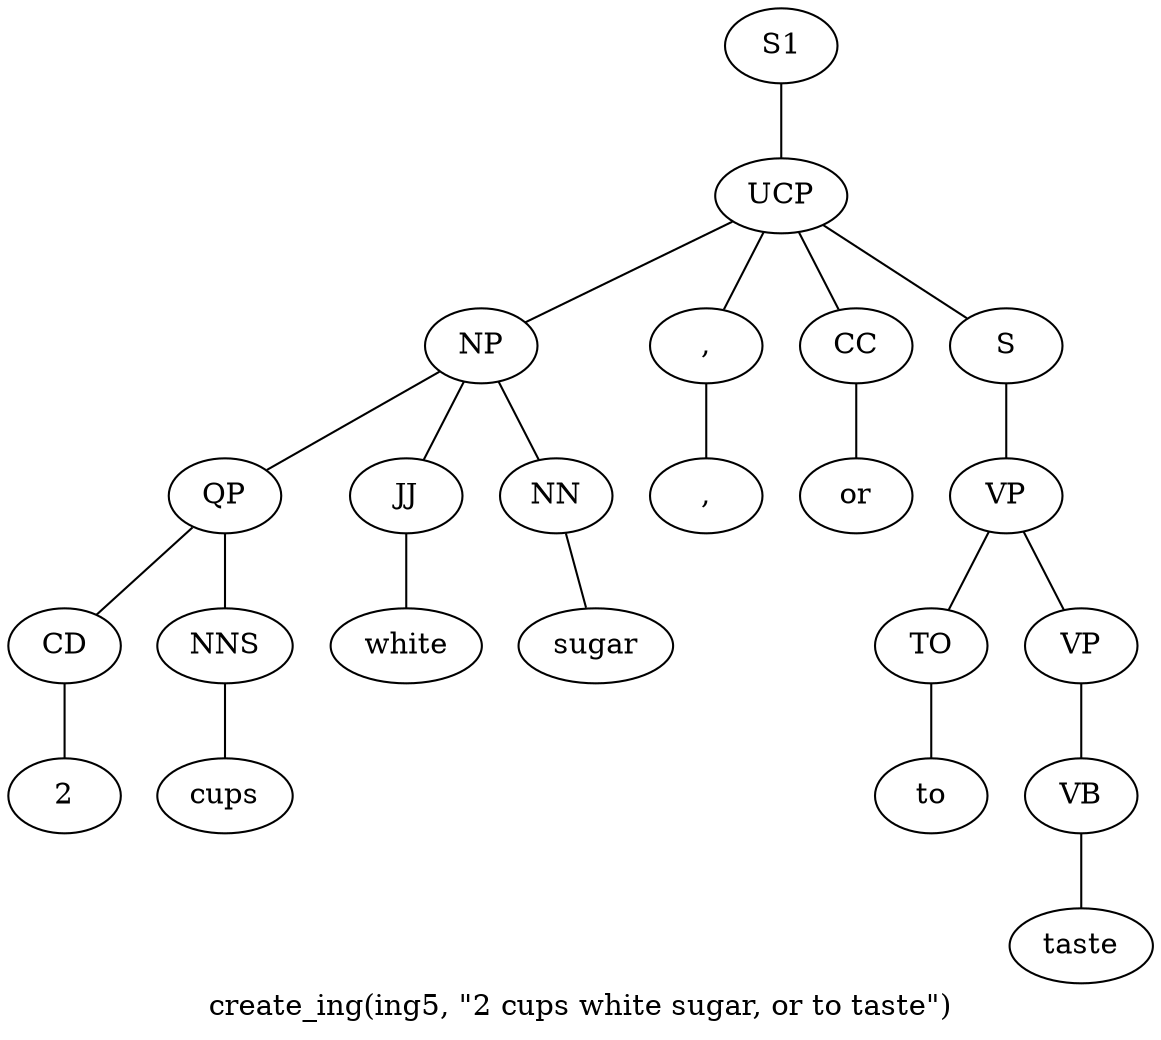 graph SyntaxGraph {
	label = "create_ing(ing5, \"2 cups white sugar, or to taste\")";
	Node0 [label="S1"];
	Node1 [label="UCP"];
	Node2 [label="NP"];
	Node3 [label="QP"];
	Node4 [label="CD"];
	Node5 [label="2"];
	Node6 [label="NNS"];
	Node7 [label="cups"];
	Node8 [label="JJ"];
	Node9 [label="white"];
	Node10 [label="NN"];
	Node11 [label="sugar"];
	Node12 [label=","];
	Node13 [label=","];
	Node14 [label="CC"];
	Node15 [label="or"];
	Node16 [label="S"];
	Node17 [label="VP"];
	Node18 [label="TO"];
	Node19 [label="to"];
	Node20 [label="VP"];
	Node21 [label="VB"];
	Node22 [label="taste"];

	Node0 -- Node1;
	Node1 -- Node2;
	Node1 -- Node12;
	Node1 -- Node14;
	Node1 -- Node16;
	Node2 -- Node3;
	Node2 -- Node8;
	Node2 -- Node10;
	Node3 -- Node4;
	Node3 -- Node6;
	Node4 -- Node5;
	Node6 -- Node7;
	Node8 -- Node9;
	Node10 -- Node11;
	Node12 -- Node13;
	Node14 -- Node15;
	Node16 -- Node17;
	Node17 -- Node18;
	Node17 -- Node20;
	Node18 -- Node19;
	Node20 -- Node21;
	Node21 -- Node22;
}